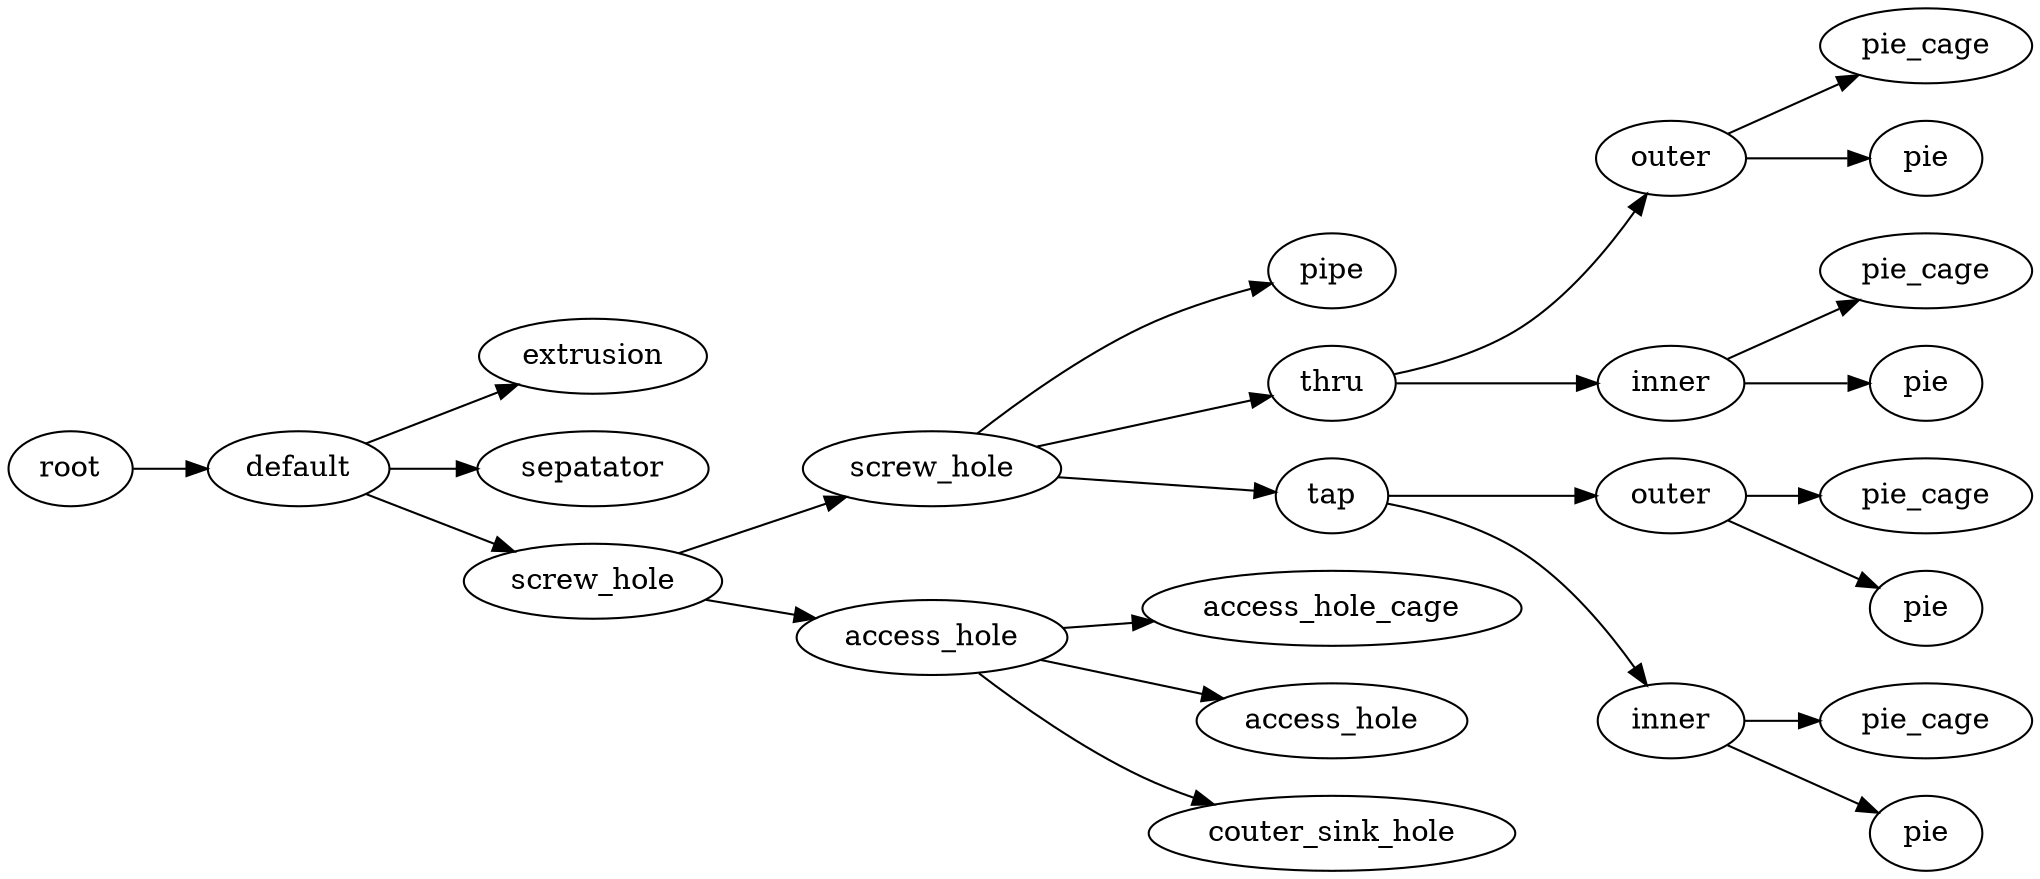 digraph default {
	graph [rankdir=LR]
	root_1 [label=root href="javascript:s=&quot;\(\)\nNone&quot;; console.log(s); alert(s);"]
	default_2 [label=default href="javascript:s=&quot;\(&#x27;default&#x27;,\)\nEdgeBracket&quot;; console.log(s); alert(s);" tooltip=EdgeBracket]
	extrusion_3 [label=extrusion href="javascript:s=&quot;\(&#x27;default&#x27;,\ &#x27;extrusion&#x27;\)\nLinearExtrude&quot;; console.log(s); alert(s);" tooltip=LinearExtrude]
	sepatator_4 [label=sepatator href="javascript:s=&quot;\(&#x27;default&#x27;,\ &#x27;sepatator&#x27;\)\nCylinder&quot;; console.log(s); alert(s);" tooltip=Cylinder]
	screw_hole_5 [label=screw_hole href="javascript:s=&quot;\(&#x27;default&#x27;,\ &#x27;screw_hole&#x27;\)\nCountersinkSelfTapHole&quot;; console.log(s); alert(s);" tooltip=CountersinkSelfTapHole]
	screw_hole_6 [label=screw_hole href="javascript:s=&quot;\(&#x27;default&#x27;,\ &#x27;screw_hole&#x27;,\ &#x27;screw_hole&#x27;\)\nSelfTapHole&quot;; console.log(s); alert(s);" tooltip=SelfTapHole]
	pipe_7 [label=pipe href="javascript:s=&quot;\(&#x27;default&#x27;,\ &#x27;screw_hole&#x27;,\ &#x27;screw_hole&#x27;,\ &#x27;pipe&#x27;\)\nCylinder&quot;; console.log(s); alert(s);" tooltip=Cylinder]
	thru_8 [label=thru href="javascript:s=&quot;\(&#x27;default&#x27;,\ &#x27;screw_hole&#x27;,\ &#x27;screw_hole&#x27;,\ &#x27;thru&#x27;\)\nPipe&quot;; console.log(s); alert(s);" tooltip=Pipe]
	outer_9 [label=outer href="javascript:s=&quot;\(&#x27;default&#x27;,\ &#x27;screw_hole&#x27;,\ &#x27;screw_hole&#x27;,\ &#x27;thru&#x27;,\ &#x27;outer&#x27;\)\nPie&quot;; console.log(s); alert(s);" tooltip=Pie]
	pie_cage_10 [label=pie_cage href="javascript:s=&quot;\(&#x27;default&#x27;,\ &#x27;screw_hole&#x27;,\ &#x27;screw_hole&#x27;,\ &#x27;thru&#x27;,\ &#x27;outer&#x27;,\ &#x27;pie_cage&#x27;\)\nCylinder&quot;; console.log(s); alert(s);" tooltip=Cylinder]
	pie_11 [label=pie href="javascript:s=&quot;\(&#x27;default&#x27;,\ &#x27;screw_hole&#x27;,\ &#x27;screw_hole&#x27;,\ &#x27;thru&#x27;,\ &#x27;outer&#x27;,\ &#x27;pie&#x27;\)\nRotateExtrude&quot;; console.log(s); alert(s);" tooltip=RotateExtrude]
	inner_12 [label=inner href="javascript:s=&quot;\(&#x27;default&#x27;,\ &#x27;screw_hole&#x27;,\ &#x27;screw_hole&#x27;,\ &#x27;thru&#x27;,\ &#x27;inner&#x27;\)\nPie&quot;; console.log(s); alert(s);" tooltip=Pie]
	pie_cage_13 [label=pie_cage href="javascript:s=&quot;\(&#x27;default&#x27;,\ &#x27;screw_hole&#x27;,\ &#x27;screw_hole&#x27;,\ &#x27;thru&#x27;,\ &#x27;inner&#x27;,\ &#x27;pie_cage&#x27;\)\nCylinder&quot;; console.log(s); alert(s);" tooltip=Cylinder]
	pie_14 [label=pie href="javascript:s=&quot;\(&#x27;default&#x27;,\ &#x27;screw_hole&#x27;,\ &#x27;screw_hole&#x27;,\ &#x27;thru&#x27;,\ &#x27;inner&#x27;,\ &#x27;pie&#x27;\)\nRotateExtrude&quot;; console.log(s); alert(s);" tooltip=RotateExtrude]
	tap_15 [label=tap href="javascript:s=&quot;\(&#x27;default&#x27;,\ &#x27;screw_hole&#x27;,\ &#x27;screw_hole&#x27;,\ &#x27;tap&#x27;\)\nPipe&quot;; console.log(s); alert(s);" tooltip=Pipe]
	outer_16 [label=outer href="javascript:s=&quot;\(&#x27;default&#x27;,\ &#x27;screw_hole&#x27;,\ &#x27;screw_hole&#x27;,\ &#x27;tap&#x27;,\ &#x27;outer&#x27;\)\nPie&quot;; console.log(s); alert(s);" tooltip=Pie]
	pie_cage_17 [label=pie_cage href="javascript:s=&quot;\(&#x27;default&#x27;,\ &#x27;screw_hole&#x27;,\ &#x27;screw_hole&#x27;,\ &#x27;tap&#x27;,\ &#x27;outer&#x27;,\ &#x27;pie_cage&#x27;\)\nCylinder&quot;; console.log(s); alert(s);" tooltip=Cylinder]
	pie_18 [label=pie href="javascript:s=&quot;\(&#x27;default&#x27;,\ &#x27;screw_hole&#x27;,\ &#x27;screw_hole&#x27;,\ &#x27;tap&#x27;,\ &#x27;outer&#x27;,\ &#x27;pie&#x27;\)\nRotateExtrude&quot;; console.log(s); alert(s);" tooltip=RotateExtrude]
	inner_19 [label=inner href="javascript:s=&quot;\(&#x27;default&#x27;,\ &#x27;screw_hole&#x27;,\ &#x27;screw_hole&#x27;,\ &#x27;tap&#x27;,\ &#x27;inner&#x27;\)\nPie&quot;; console.log(s); alert(s);" tooltip=Pie]
	pie_cage_20 [label=pie_cage href="javascript:s=&quot;\(&#x27;default&#x27;,\ &#x27;screw_hole&#x27;,\ &#x27;screw_hole&#x27;,\ &#x27;tap&#x27;,\ &#x27;inner&#x27;,\ &#x27;pie_cage&#x27;\)\nCylinder&quot;; console.log(s); alert(s);" tooltip=Cylinder]
	pie_21 [label=pie href="javascript:s=&quot;\(&#x27;default&#x27;,\ &#x27;screw_hole&#x27;,\ &#x27;screw_hole&#x27;,\ &#x27;tap&#x27;,\ &#x27;inner&#x27;,\ &#x27;pie&#x27;\)\nRotateExtrude&quot;; console.log(s); alert(s);" tooltip=RotateExtrude]
	access_hole_22 [label=access_hole href="javascript:s=&quot;\(&#x27;default&#x27;,\ &#x27;screw_hole&#x27;,\ &#x27;access_hole&#x27;\)\nCountersinkAccessHole&quot;; console.log(s); alert(s);" tooltip=CountersinkAccessHole]
	access_hole_cage_23 [label=access_hole_cage href="javascript:s=&quot;\(&#x27;default&#x27;,\ &#x27;screw_hole&#x27;,\ &#x27;access_hole&#x27;,\ &#x27;access_hole_cage&#x27;\)\nCylinder&quot;; console.log(s); alert(s);" tooltip=Cylinder]
	access_hole_24 [label=access_hole href="javascript:s=&quot;\(&#x27;default&#x27;,\ &#x27;screw_hole&#x27;,\ &#x27;access_hole&#x27;,\ &#x27;access_hole&#x27;\)\nCylinder&quot;; console.log(s); alert(s);" tooltip=Cylinder]
	couter_sink_hole_25 [label=couter_sink_hole href="javascript:s=&quot;\(&#x27;default&#x27;,\ &#x27;screw_hole&#x27;,\ &#x27;access_hole&#x27;,\ &#x27;couter_sink_hole&#x27;\)\nCone&quot;; console.log(s); alert(s);" tooltip=Cone]
	root_1 -> default_2
	default_2 -> extrusion_3
	default_2 -> sepatator_4
	default_2 -> screw_hole_5
	screw_hole_5 -> screw_hole_6
	screw_hole_6 -> pipe_7
	screw_hole_6 -> thru_8
	thru_8 -> outer_9
	outer_9 -> pie_cage_10
	outer_9 -> pie_11
	thru_8 -> inner_12
	inner_12 -> pie_cage_13
	inner_12 -> pie_14
	screw_hole_6 -> tap_15
	tap_15 -> outer_16
	outer_16 -> pie_cage_17
	outer_16 -> pie_18
	tap_15 -> inner_19
	inner_19 -> pie_cage_20
	inner_19 -> pie_21
	screw_hole_5 -> access_hole_22
	access_hole_22 -> access_hole_cage_23
	access_hole_22 -> access_hole_24
	access_hole_22 -> couter_sink_hole_25
}
